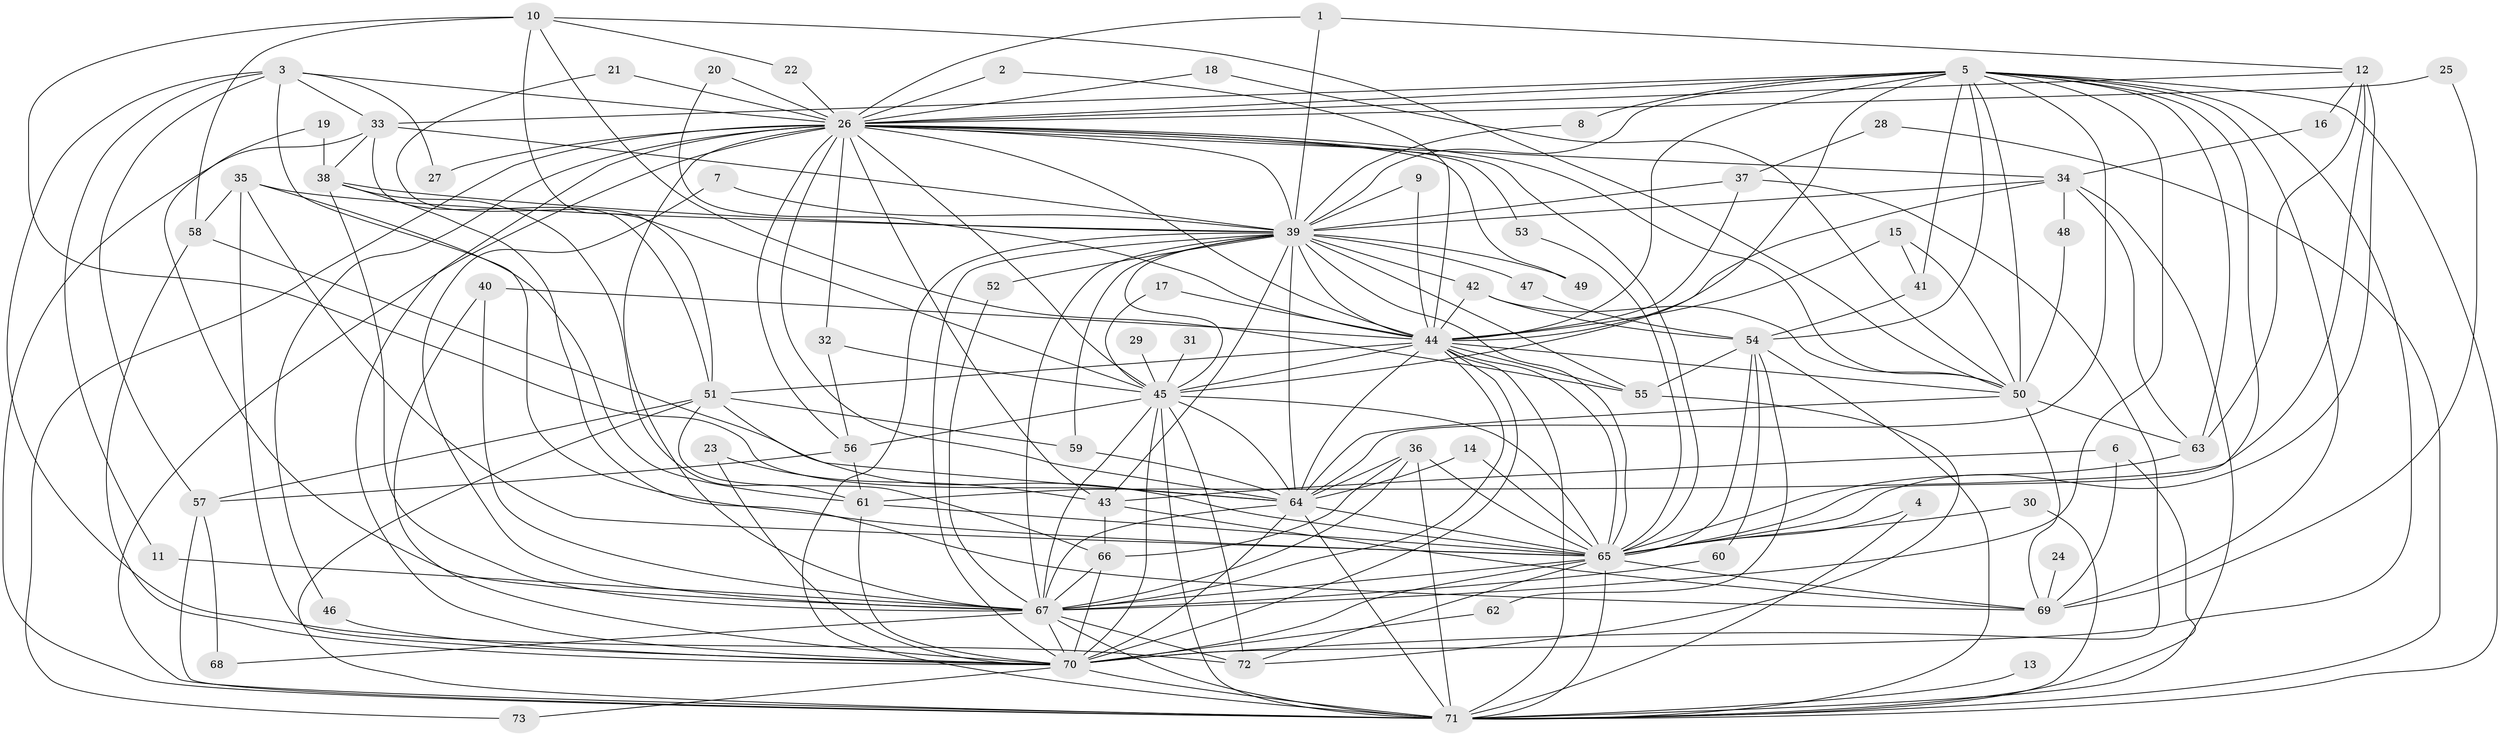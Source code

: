 // original degree distribution, {20: 0.013793103448275862, 27: 0.013793103448275862, 25: 0.006896551724137931, 21: 0.006896551724137931, 31: 0.006896551724137931, 22: 0.006896551724137931, 23: 0.006896551724137931, 18: 0.006896551724137931, 3: 0.19310344827586207, 11: 0.006896551724137931, 6: 0.04827586206896552, 5: 0.041379310344827586, 7: 0.013793103448275862, 9: 0.006896551724137931, 2: 0.5517241379310345, 10: 0.006896551724137931, 4: 0.06206896551724138}
// Generated by graph-tools (version 1.1) at 2025/49/03/09/25 03:49:29]
// undirected, 73 vertices, 212 edges
graph export_dot {
graph [start="1"]
  node [color=gray90,style=filled];
  1;
  2;
  3;
  4;
  5;
  6;
  7;
  8;
  9;
  10;
  11;
  12;
  13;
  14;
  15;
  16;
  17;
  18;
  19;
  20;
  21;
  22;
  23;
  24;
  25;
  26;
  27;
  28;
  29;
  30;
  31;
  32;
  33;
  34;
  35;
  36;
  37;
  38;
  39;
  40;
  41;
  42;
  43;
  44;
  45;
  46;
  47;
  48;
  49;
  50;
  51;
  52;
  53;
  54;
  55;
  56;
  57;
  58;
  59;
  60;
  61;
  62;
  63;
  64;
  65;
  66;
  67;
  68;
  69;
  70;
  71;
  72;
  73;
  1 -- 12 [weight=1.0];
  1 -- 26 [weight=1.0];
  1 -- 39 [weight=1.0];
  2 -- 26 [weight=1.0];
  2 -- 44 [weight=1.0];
  3 -- 11 [weight=1.0];
  3 -- 26 [weight=1.0];
  3 -- 27 [weight=1.0];
  3 -- 33 [weight=1.0];
  3 -- 57 [weight=1.0];
  3 -- 65 [weight=1.0];
  3 -- 72 [weight=1.0];
  4 -- 65 [weight=1.0];
  4 -- 71 [weight=1.0];
  5 -- 8 [weight=1.0];
  5 -- 26 [weight=1.0];
  5 -- 33 [weight=1.0];
  5 -- 39 [weight=1.0];
  5 -- 41 [weight=1.0];
  5 -- 44 [weight=3.0];
  5 -- 45 [weight=1.0];
  5 -- 50 [weight=1.0];
  5 -- 54 [weight=1.0];
  5 -- 63 [weight=1.0];
  5 -- 64 [weight=1.0];
  5 -- 65 [weight=1.0];
  5 -- 67 [weight=1.0];
  5 -- 69 [weight=1.0];
  5 -- 70 [weight=2.0];
  5 -- 71 [weight=1.0];
  6 -- 43 [weight=1.0];
  6 -- 69 [weight=1.0];
  6 -- 71 [weight=1.0];
  7 -- 39 [weight=1.0];
  7 -- 67 [weight=1.0];
  8 -- 39 [weight=1.0];
  9 -- 39 [weight=1.0];
  9 -- 44 [weight=1.0];
  10 -- 22 [weight=1.0];
  10 -- 45 [weight=1.0];
  10 -- 50 [weight=1.0];
  10 -- 55 [weight=1.0];
  10 -- 58 [weight=1.0];
  10 -- 64 [weight=1.0];
  11 -- 67 [weight=1.0];
  12 -- 16 [weight=1.0];
  12 -- 26 [weight=1.0];
  12 -- 61 [weight=2.0];
  12 -- 63 [weight=1.0];
  12 -- 65 [weight=1.0];
  13 -- 71 [weight=1.0];
  14 -- 64 [weight=1.0];
  14 -- 65 [weight=1.0];
  15 -- 41 [weight=1.0];
  15 -- 44 [weight=1.0];
  15 -- 50 [weight=1.0];
  16 -- 34 [weight=1.0];
  17 -- 44 [weight=1.0];
  17 -- 45 [weight=1.0];
  18 -- 26 [weight=1.0];
  18 -- 50 [weight=1.0];
  19 -- 38 [weight=1.0];
  19 -- 67 [weight=1.0];
  20 -- 26 [weight=1.0];
  20 -- 44 [weight=1.0];
  21 -- 26 [weight=1.0];
  21 -- 51 [weight=1.0];
  22 -- 26 [weight=1.0];
  23 -- 43 [weight=1.0];
  23 -- 70 [weight=1.0];
  24 -- 69 [weight=1.0];
  25 -- 26 [weight=1.0];
  25 -- 69 [weight=1.0];
  26 -- 27 [weight=1.0];
  26 -- 32 [weight=1.0];
  26 -- 34 [weight=1.0];
  26 -- 39 [weight=1.0];
  26 -- 43 [weight=1.0];
  26 -- 44 [weight=1.0];
  26 -- 45 [weight=1.0];
  26 -- 46 [weight=1.0];
  26 -- 49 [weight=1.0];
  26 -- 50 [weight=1.0];
  26 -- 53 [weight=1.0];
  26 -- 56 [weight=1.0];
  26 -- 64 [weight=3.0];
  26 -- 65 [weight=1.0];
  26 -- 67 [weight=1.0];
  26 -- 70 [weight=1.0];
  26 -- 71 [weight=2.0];
  26 -- 73 [weight=1.0];
  28 -- 37 [weight=1.0];
  28 -- 71 [weight=1.0];
  29 -- 45 [weight=1.0];
  30 -- 65 [weight=1.0];
  30 -- 71 [weight=1.0];
  31 -- 45 [weight=1.0];
  32 -- 45 [weight=1.0];
  32 -- 56 [weight=1.0];
  33 -- 38 [weight=1.0];
  33 -- 39 [weight=1.0];
  33 -- 51 [weight=1.0];
  33 -- 71 [weight=1.0];
  34 -- 39 [weight=1.0];
  34 -- 44 [weight=1.0];
  34 -- 48 [weight=1.0];
  34 -- 63 [weight=1.0];
  34 -- 71 [weight=1.0];
  35 -- 39 [weight=1.0];
  35 -- 58 [weight=1.0];
  35 -- 61 [weight=1.0];
  35 -- 65 [weight=1.0];
  35 -- 70 [weight=1.0];
  36 -- 64 [weight=1.0];
  36 -- 65 [weight=1.0];
  36 -- 66 [weight=1.0];
  36 -- 67 [weight=1.0];
  36 -- 71 [weight=1.0];
  37 -- 39 [weight=1.0];
  37 -- 44 [weight=1.0];
  37 -- 70 [weight=1.0];
  38 -- 39 [weight=1.0];
  38 -- 61 [weight=1.0];
  38 -- 67 [weight=1.0];
  38 -- 69 [weight=1.0];
  39 -- 42 [weight=1.0];
  39 -- 43 [weight=1.0];
  39 -- 44 [weight=1.0];
  39 -- 45 [weight=1.0];
  39 -- 47 [weight=1.0];
  39 -- 49 [weight=1.0];
  39 -- 52 [weight=2.0];
  39 -- 55 [weight=1.0];
  39 -- 59 [weight=1.0];
  39 -- 64 [weight=1.0];
  39 -- 65 [weight=1.0];
  39 -- 67 [weight=1.0];
  39 -- 70 [weight=2.0];
  39 -- 71 [weight=1.0];
  40 -- 44 [weight=1.0];
  40 -- 67 [weight=1.0];
  40 -- 70 [weight=1.0];
  41 -- 54 [weight=1.0];
  42 -- 44 [weight=1.0];
  42 -- 50 [weight=1.0];
  42 -- 54 [weight=1.0];
  43 -- 66 [weight=1.0];
  43 -- 69 [weight=1.0];
  44 -- 45 [weight=1.0];
  44 -- 50 [weight=1.0];
  44 -- 51 [weight=2.0];
  44 -- 55 [weight=1.0];
  44 -- 64 [weight=2.0];
  44 -- 65 [weight=1.0];
  44 -- 67 [weight=1.0];
  44 -- 70 [weight=1.0];
  44 -- 71 [weight=2.0];
  45 -- 56 [weight=2.0];
  45 -- 64 [weight=2.0];
  45 -- 65 [weight=2.0];
  45 -- 67 [weight=2.0];
  45 -- 70 [weight=1.0];
  45 -- 71 [weight=1.0];
  45 -- 72 [weight=1.0];
  46 -- 70 [weight=1.0];
  47 -- 54 [weight=1.0];
  48 -- 50 [weight=1.0];
  50 -- 63 [weight=2.0];
  50 -- 64 [weight=1.0];
  50 -- 69 [weight=1.0];
  51 -- 57 [weight=1.0];
  51 -- 59 [weight=1.0];
  51 -- 65 [weight=1.0];
  51 -- 66 [weight=1.0];
  51 -- 71 [weight=1.0];
  52 -- 67 [weight=1.0];
  53 -- 65 [weight=1.0];
  54 -- 55 [weight=1.0];
  54 -- 60 [weight=1.0];
  54 -- 62 [weight=1.0];
  54 -- 65 [weight=1.0];
  54 -- 71 [weight=1.0];
  55 -- 72 [weight=1.0];
  56 -- 57 [weight=1.0];
  56 -- 61 [weight=1.0];
  57 -- 68 [weight=1.0];
  57 -- 71 [weight=1.0];
  58 -- 64 [weight=1.0];
  58 -- 70 [weight=1.0];
  59 -- 64 [weight=2.0];
  60 -- 67 [weight=1.0];
  61 -- 65 [weight=1.0];
  61 -- 70 [weight=1.0];
  62 -- 70 [weight=1.0];
  63 -- 65 [weight=1.0];
  64 -- 65 [weight=2.0];
  64 -- 67 [weight=1.0];
  64 -- 70 [weight=2.0];
  64 -- 71 [weight=1.0];
  65 -- 67 [weight=1.0];
  65 -- 69 [weight=1.0];
  65 -- 70 [weight=1.0];
  65 -- 71 [weight=1.0];
  65 -- 72 [weight=1.0];
  66 -- 67 [weight=1.0];
  66 -- 70 [weight=1.0];
  67 -- 68 [weight=1.0];
  67 -- 70 [weight=1.0];
  67 -- 71 [weight=2.0];
  67 -- 72 [weight=1.0];
  70 -- 71 [weight=1.0];
  70 -- 73 [weight=1.0];
}
